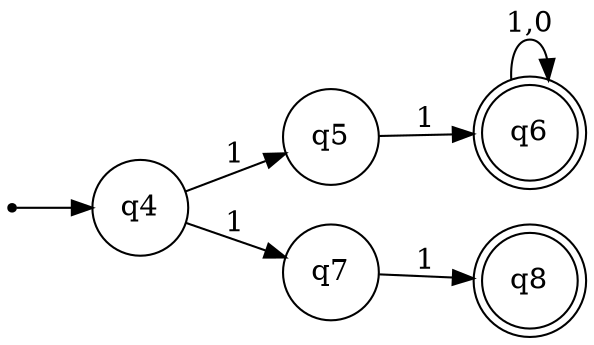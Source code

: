 digraph {
    rankdir = LR;
    node [shape = circle];
    inic [shape=point];

    // start state
    inic -> q4;

    // tracncitions

    q4 -> q5 [label="1"];
    q5 -> q6 [label="1"];
    q6 -> q6 [label="1,0"];
    q4 -> q7 [label="1"];
    q7 -> q8 [label="1"];

    // final states
    q6 [shape = doublecircle];
    q8 [shape = doublecircle];
}
